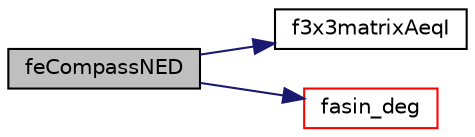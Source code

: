 digraph "feCompassNED"
{
  edge [fontname="Helvetica",fontsize="10",labelfontname="Helvetica",labelfontsize="10"];
  node [fontname="Helvetica",fontsize="10",shape=record];
  rankdir="LR";
  Node59 [label="feCompassNED",height=0.2,width=0.4,color="black", fillcolor="grey75", style="filled", fontcolor="black"];
  Node59 -> Node60 [color="midnightblue",fontsize="10",style="solid",fontname="Helvetica"];
  Node60 [label="f3x3matrixAeqI",height=0.2,width=0.4,color="black", fillcolor="white", style="filled",URL="$matrix_8c.html#a54f510d9d257d6063412a9ed5adddd6f",tooltip="function sets the 3x3 matrix A to the identity matrix "];
  Node59 -> Node61 [color="midnightblue",fontsize="10",style="solid",fontname="Helvetica"];
  Node61 [label="fasin_deg",height=0.2,width=0.4,color="red", fillcolor="white", style="filled",URL="$approximations_8c.html#a956336cb9e7270c6cfbf667b1075c063"];
}
